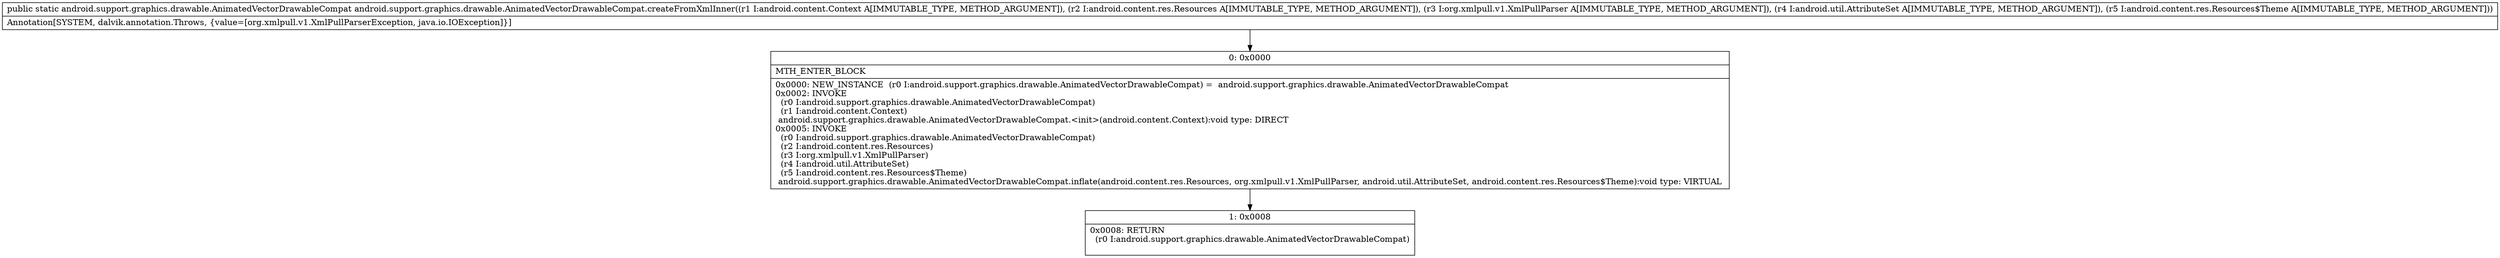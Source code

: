 digraph "CFG forandroid.support.graphics.drawable.AnimatedVectorDrawableCompat.createFromXmlInner(Landroid\/content\/Context;Landroid\/content\/res\/Resources;Lorg\/xmlpull\/v1\/XmlPullParser;Landroid\/util\/AttributeSet;Landroid\/content\/res\/Resources$Theme;)Landroid\/support\/graphics\/drawable\/AnimatedVectorDrawableCompat;" {
Node_0 [shape=record,label="{0\:\ 0x0000|MTH_ENTER_BLOCK\l|0x0000: NEW_INSTANCE  (r0 I:android.support.graphics.drawable.AnimatedVectorDrawableCompat) =  android.support.graphics.drawable.AnimatedVectorDrawableCompat \l0x0002: INVOKE  \l  (r0 I:android.support.graphics.drawable.AnimatedVectorDrawableCompat)\l  (r1 I:android.content.Context)\l android.support.graphics.drawable.AnimatedVectorDrawableCompat.\<init\>(android.content.Context):void type: DIRECT \l0x0005: INVOKE  \l  (r0 I:android.support.graphics.drawable.AnimatedVectorDrawableCompat)\l  (r2 I:android.content.res.Resources)\l  (r3 I:org.xmlpull.v1.XmlPullParser)\l  (r4 I:android.util.AttributeSet)\l  (r5 I:android.content.res.Resources$Theme)\l android.support.graphics.drawable.AnimatedVectorDrawableCompat.inflate(android.content.res.Resources, org.xmlpull.v1.XmlPullParser, android.util.AttributeSet, android.content.res.Resources$Theme):void type: VIRTUAL \l}"];
Node_1 [shape=record,label="{1\:\ 0x0008|0x0008: RETURN  \l  (r0 I:android.support.graphics.drawable.AnimatedVectorDrawableCompat)\l \l}"];
MethodNode[shape=record,label="{public static android.support.graphics.drawable.AnimatedVectorDrawableCompat android.support.graphics.drawable.AnimatedVectorDrawableCompat.createFromXmlInner((r1 I:android.content.Context A[IMMUTABLE_TYPE, METHOD_ARGUMENT]), (r2 I:android.content.res.Resources A[IMMUTABLE_TYPE, METHOD_ARGUMENT]), (r3 I:org.xmlpull.v1.XmlPullParser A[IMMUTABLE_TYPE, METHOD_ARGUMENT]), (r4 I:android.util.AttributeSet A[IMMUTABLE_TYPE, METHOD_ARGUMENT]), (r5 I:android.content.res.Resources$Theme A[IMMUTABLE_TYPE, METHOD_ARGUMENT]))  | Annotation[SYSTEM, dalvik.annotation.Throws, \{value=[org.xmlpull.v1.XmlPullParserException, java.io.IOException]\}]\l}"];
MethodNode -> Node_0;
Node_0 -> Node_1;
}


